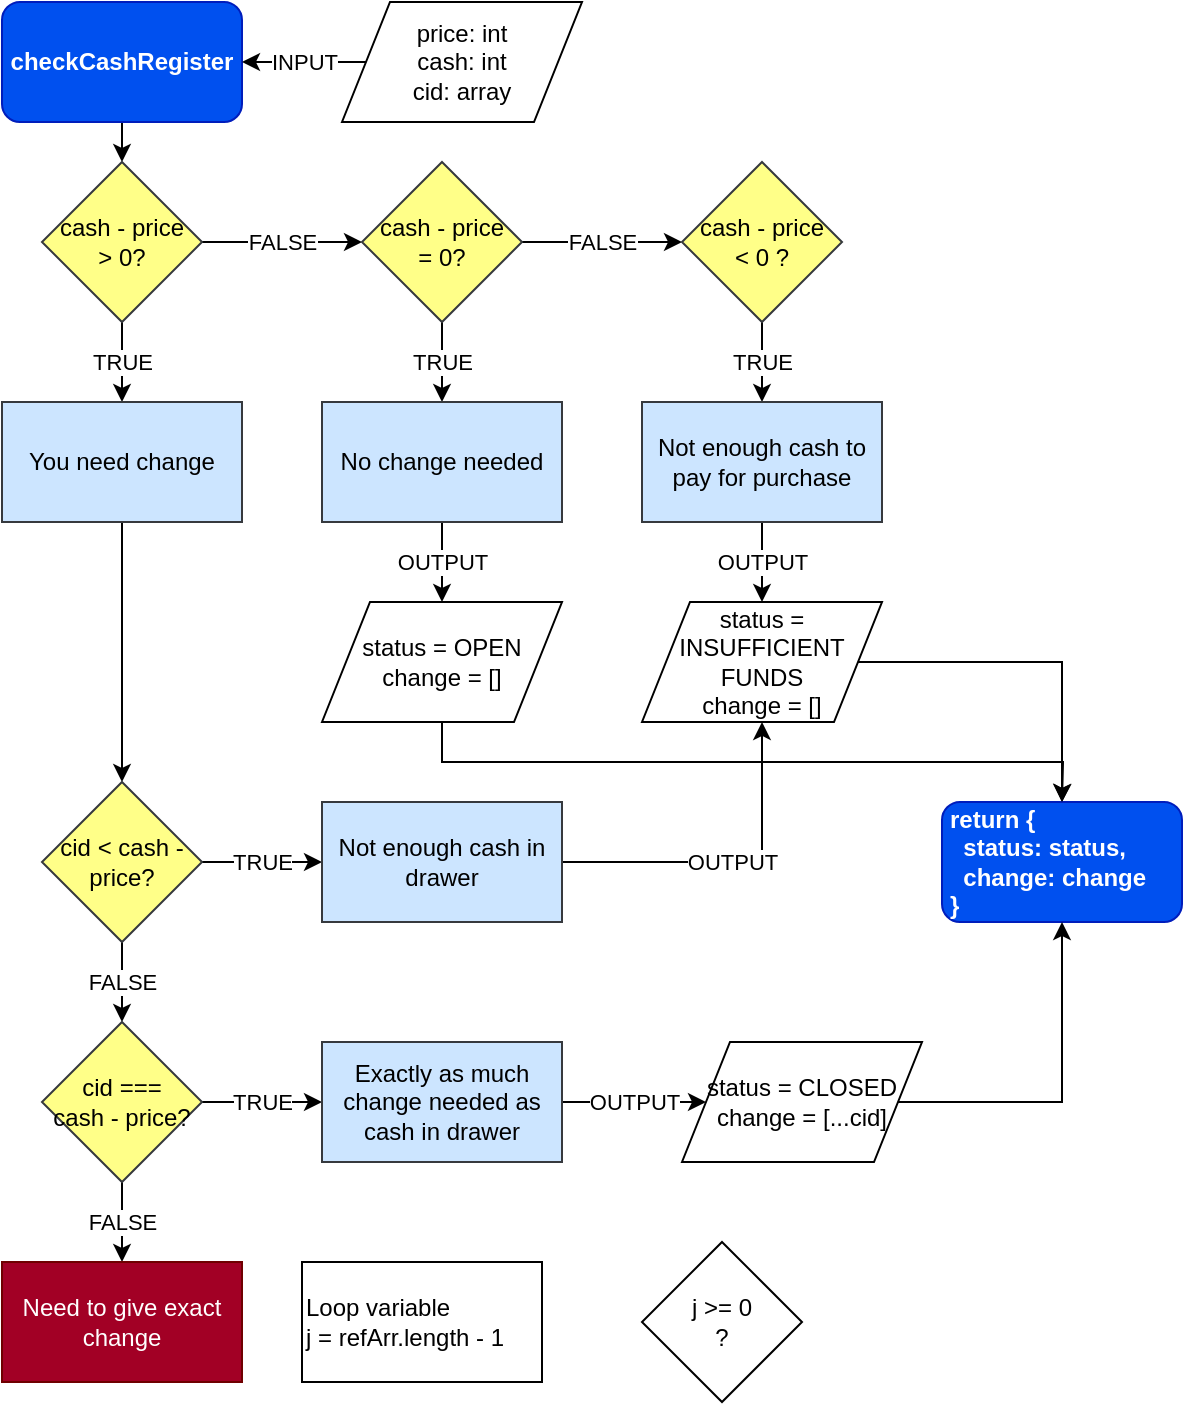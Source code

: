 <mxfile version="14.1.8" type="device"><diagram id="cLAM78d9UU4JnFHyNq7A" name="Page-1"><mxGraphModel dx="1022" dy="506" grid="1" gridSize="10" guides="1" tooltips="1" connect="1" arrows="1" fold="1" page="1" pageScale="1" pageWidth="1100" pageHeight="850" math="0" shadow="0"><root><mxCell id="0"/><mxCell id="1" parent="0"/><mxCell id="52iobMlAeddLV5yMMe-r-6" style="edgeStyle=orthogonalEdgeStyle;rounded=0;orthogonalLoop=1;jettySize=auto;html=1;exitX=0.5;exitY=1;exitDx=0;exitDy=0;entryX=0.5;entryY=0;entryDx=0;entryDy=0;" parent="1" source="52iobMlAeddLV5yMMe-r-1" target="52iobMlAeddLV5yMMe-r-4" edge="1"><mxGeometry relative="1" as="geometry"/></mxCell><mxCell id="52iobMlAeddLV5yMMe-r-1" value="checkCashRegister" style="rounded=1;whiteSpace=wrap;html=1;fillColor=#0050ef;strokeColor=#001DBC;fontColor=#ffffff;fontStyle=1" parent="1" vertex="1"><mxGeometry x="20" y="20" width="120" height="60" as="geometry"/></mxCell><mxCell id="52iobMlAeddLV5yMMe-r-3" value="INPUT" style="edgeStyle=orthogonalEdgeStyle;rounded=0;orthogonalLoop=1;jettySize=auto;html=1;exitX=0;exitY=0.5;exitDx=0;exitDy=0;" parent="1" source="52iobMlAeddLV5yMMe-r-2" target="52iobMlAeddLV5yMMe-r-1" edge="1"><mxGeometry relative="1" as="geometry"/></mxCell><mxCell id="52iobMlAeddLV5yMMe-r-2" value="price: int&lt;br&gt;cash: int&lt;br&gt;cid: array" style="shape=parallelogram;perimeter=parallelogramPerimeter;whiteSpace=wrap;html=1;" parent="1" vertex="1"><mxGeometry x="190" y="20" width="120" height="60" as="geometry"/></mxCell><mxCell id="52iobMlAeddLV5yMMe-r-8" value="TRUE" style="edgeStyle=orthogonalEdgeStyle;rounded=0;orthogonalLoop=1;jettySize=auto;html=1;exitX=0.5;exitY=1;exitDx=0;exitDy=0;entryX=0.5;entryY=0;entryDx=0;entryDy=0;" parent="1" source="52iobMlAeddLV5yMMe-r-4" target="52iobMlAeddLV5yMMe-r-7" edge="1"><mxGeometry relative="1" as="geometry"/></mxCell><mxCell id="52iobMlAeddLV5yMMe-r-12" value="FALSE" style="edgeStyle=orthogonalEdgeStyle;rounded=0;orthogonalLoop=1;jettySize=auto;html=1;exitX=1;exitY=0.5;exitDx=0;exitDy=0;entryX=0;entryY=0.5;entryDx=0;entryDy=0;" parent="1" source="52iobMlAeddLV5yMMe-r-4" target="52iobMlAeddLV5yMMe-r-10" edge="1"><mxGeometry relative="1" as="geometry"/></mxCell><mxCell id="52iobMlAeddLV5yMMe-r-4" value="cash - price&lt;br&gt;&amp;gt; 0?" style="rhombus;whiteSpace=wrap;html=1;fillColor=#ffff88;strokeColor=#36393d;" parent="1" vertex="1"><mxGeometry x="40" y="100" width="80" height="80" as="geometry"/></mxCell><mxCell id="52iobMlAeddLV5yMMe-r-23" style="edgeStyle=orthogonalEdgeStyle;rounded=0;orthogonalLoop=1;jettySize=auto;html=1;exitX=0.5;exitY=1;exitDx=0;exitDy=0;entryX=0.5;entryY=0;entryDx=0;entryDy=0;" parent="1" source="52iobMlAeddLV5yMMe-r-7" target="52iobMlAeddLV5yMMe-r-22" edge="1"><mxGeometry relative="1" as="geometry"/></mxCell><mxCell id="52iobMlAeddLV5yMMe-r-7" value="You need change" style="rounded=0;whiteSpace=wrap;html=1;fillColor=#cce5ff;strokeColor=#36393d;" parent="1" vertex="1"><mxGeometry x="20" y="220" width="120" height="60" as="geometry"/></mxCell><mxCell id="52iobMlAeddLV5yMMe-r-13" value="TRUE" style="edgeStyle=orthogonalEdgeStyle;rounded=0;orthogonalLoop=1;jettySize=auto;html=1;exitX=0.5;exitY=1;exitDx=0;exitDy=0;entryX=0.5;entryY=0;entryDx=0;entryDy=0;" parent="1" source="52iobMlAeddLV5yMMe-r-10" target="52iobMlAeddLV5yMMe-r-11" edge="1"><mxGeometry relative="1" as="geometry"/></mxCell><mxCell id="52iobMlAeddLV5yMMe-r-16" value="FALSE" style="edgeStyle=orthogonalEdgeStyle;rounded=0;orthogonalLoop=1;jettySize=auto;html=1;exitX=1;exitY=0.5;exitDx=0;exitDy=0;entryX=0;entryY=0.5;entryDx=0;entryDy=0;" parent="1" source="52iobMlAeddLV5yMMe-r-10" target="52iobMlAeddLV5yMMe-r-14" edge="1"><mxGeometry relative="1" as="geometry"/></mxCell><mxCell id="52iobMlAeddLV5yMMe-r-10" value="cash - price&lt;br&gt;= 0?" style="rhombus;whiteSpace=wrap;html=1;fillColor=#ffff88;strokeColor=#36393d;" parent="1" vertex="1"><mxGeometry x="200" y="100" width="80" height="80" as="geometry"/></mxCell><mxCell id="52iobMlAeddLV5yMMe-r-19" value="OUTPUT" style="edgeStyle=orthogonalEdgeStyle;rounded=0;orthogonalLoop=1;jettySize=auto;html=1;exitX=0.5;exitY=1;exitDx=0;exitDy=0;entryX=0.5;entryY=0;entryDx=0;entryDy=0;" parent="1" source="52iobMlAeddLV5yMMe-r-11" target="52iobMlAeddLV5yMMe-r-18" edge="1"><mxGeometry relative="1" as="geometry"/></mxCell><mxCell id="52iobMlAeddLV5yMMe-r-11" value="No change needed" style="rounded=0;whiteSpace=wrap;html=1;fillColor=#cce5ff;strokeColor=#36393d;" parent="1" vertex="1"><mxGeometry x="180" y="220" width="120" height="60" as="geometry"/></mxCell><mxCell id="52iobMlAeddLV5yMMe-r-17" value="TRUE" style="edgeStyle=orthogonalEdgeStyle;rounded=0;orthogonalLoop=1;jettySize=auto;html=1;exitX=0.5;exitY=1;exitDx=0;exitDy=0;entryX=0.5;entryY=0;entryDx=0;entryDy=0;" parent="1" source="52iobMlAeddLV5yMMe-r-14" target="52iobMlAeddLV5yMMe-r-15" edge="1"><mxGeometry relative="1" as="geometry"/></mxCell><mxCell id="52iobMlAeddLV5yMMe-r-14" value="cash - price&lt;br&gt;&amp;lt; 0 ?" style="rhombus;whiteSpace=wrap;html=1;fillColor=#ffff88;strokeColor=#36393d;" parent="1" vertex="1"><mxGeometry x="360" y="100" width="80" height="80" as="geometry"/></mxCell><mxCell id="Tu8uLzH1lG_qwKJVmujj-1" value="OUTPUT" style="edgeStyle=orthogonalEdgeStyle;rounded=0;orthogonalLoop=1;jettySize=auto;html=1;exitX=0.5;exitY=1;exitDx=0;exitDy=0;" parent="1" source="52iobMlAeddLV5yMMe-r-15" target="52iobMlAeddLV5yMMe-r-31" edge="1"><mxGeometry relative="1" as="geometry"/></mxCell><mxCell id="52iobMlAeddLV5yMMe-r-15" value="Not enough cash to pay for purchase" style="rounded=0;whiteSpace=wrap;html=1;fillColor=#cce5ff;strokeColor=#36393d;" parent="1" vertex="1"><mxGeometry x="340" y="220" width="120" height="60" as="geometry"/></mxCell><mxCell id="52iobMlAeddLV5yMMe-r-28" style="edgeStyle=orthogonalEdgeStyle;rounded=0;orthogonalLoop=1;jettySize=auto;html=1;exitX=0.5;exitY=1;exitDx=0;exitDy=0;" parent="1" source="52iobMlAeddLV5yMMe-r-18" edge="1"><mxGeometry relative="1" as="geometry"><mxPoint x="550" y="420" as="targetPoint"/></mxGeometry></mxCell><mxCell id="52iobMlAeddLV5yMMe-r-18" value="status = OPEN&lt;br&gt;change = []" style="shape=parallelogram;perimeter=parallelogramPerimeter;whiteSpace=wrap;html=1;align=center;labelPosition=center;verticalLabelPosition=middle;verticalAlign=middle;" parent="1" vertex="1"><mxGeometry x="180" y="320" width="120" height="60" as="geometry"/></mxCell><mxCell id="52iobMlAeddLV5yMMe-r-30" value="TRUE" style="edgeStyle=orthogonalEdgeStyle;rounded=0;orthogonalLoop=1;jettySize=auto;html=1;exitX=1;exitY=0.5;exitDx=0;exitDy=0;" parent="1" source="52iobMlAeddLV5yMMe-r-22" target="52iobMlAeddLV5yMMe-r-29" edge="1"><mxGeometry relative="1" as="geometry"/></mxCell><mxCell id="52iobMlAeddLV5yMMe-r-37" value="FALSE" style="edgeStyle=orthogonalEdgeStyle;rounded=0;orthogonalLoop=1;jettySize=auto;html=1;exitX=0.5;exitY=1;exitDx=0;exitDy=0;" parent="1" source="52iobMlAeddLV5yMMe-r-22" target="52iobMlAeddLV5yMMe-r-36" edge="1"><mxGeometry relative="1" as="geometry"/></mxCell><mxCell id="52iobMlAeddLV5yMMe-r-22" value="cid &amp;lt; cash - price?" style="rhombus;whiteSpace=wrap;html=1;align=center;fillColor=#ffff88;strokeColor=#36393d;" parent="1" vertex="1"><mxGeometry x="40" y="410" width="80" height="80" as="geometry"/></mxCell><mxCell id="52iobMlAeddLV5yMMe-r-26" value="return {&lt;br&gt;&amp;nbsp; status: status,&lt;br&gt;&amp;nbsp; change: change&lt;br&gt;}" style="rounded=1;whiteSpace=wrap;html=1;align=left;fillColor=#0050ef;strokeColor=#001DBC;fontColor=#ffffff;fontStyle=1;spacingLeft=2;" parent="1" vertex="1"><mxGeometry x="490" y="420" width="120" height="60" as="geometry"/></mxCell><mxCell id="52iobMlAeddLV5yMMe-r-46" value="OUTPUT" style="edgeStyle=orthogonalEdgeStyle;rounded=0;orthogonalLoop=1;jettySize=auto;html=1;exitX=1;exitY=0.5;exitDx=0;exitDy=0;" parent="1" source="52iobMlAeddLV5yMMe-r-29" target="52iobMlAeddLV5yMMe-r-31" edge="1"><mxGeometry relative="1" as="geometry"/></mxCell><mxCell id="52iobMlAeddLV5yMMe-r-29" value="Not enough cash in drawer" style="rounded=0;whiteSpace=wrap;html=1;align=center;fillColor=#cce5ff;strokeColor=#36393d;" parent="1" vertex="1"><mxGeometry x="180" y="420" width="120" height="60" as="geometry"/></mxCell><mxCell id="Tu8uLzH1lG_qwKJVmujj-2" style="edgeStyle=orthogonalEdgeStyle;rounded=0;orthogonalLoop=1;jettySize=auto;html=1;exitX=1;exitY=0.5;exitDx=0;exitDy=0;entryX=0.5;entryY=0;entryDx=0;entryDy=0;" parent="1" source="52iobMlAeddLV5yMMe-r-31" target="52iobMlAeddLV5yMMe-r-26" edge="1"><mxGeometry relative="1" as="geometry"/></mxCell><mxCell id="52iobMlAeddLV5yMMe-r-31" value="status = INSUFFICIENT FUNDS&lt;br&gt;change = []" style="shape=parallelogram;perimeter=parallelogramPerimeter;whiteSpace=wrap;html=1;align=center;labelPosition=center;verticalLabelPosition=middle;verticalAlign=middle;" parent="1" vertex="1"><mxGeometry x="340" y="320" width="120" height="60" as="geometry"/></mxCell><mxCell id="52iobMlAeddLV5yMMe-r-39" value="TRUE" style="edgeStyle=orthogonalEdgeStyle;rounded=0;orthogonalLoop=1;jettySize=auto;html=1;exitX=1;exitY=0.5;exitDx=0;exitDy=0;entryX=0;entryY=0.5;entryDx=0;entryDy=0;" parent="1" source="52iobMlAeddLV5yMMe-r-36" target="52iobMlAeddLV5yMMe-r-38" edge="1"><mxGeometry relative="1" as="geometry"/></mxCell><mxCell id="52iobMlAeddLV5yMMe-r-45" value="FALSE" style="edgeStyle=orthogonalEdgeStyle;rounded=0;orthogonalLoop=1;jettySize=auto;html=1;exitX=0.5;exitY=1;exitDx=0;exitDy=0;entryX=0.5;entryY=0;entryDx=0;entryDy=0;" parent="1" source="52iobMlAeddLV5yMMe-r-36" target="52iobMlAeddLV5yMMe-r-44" edge="1"><mxGeometry relative="1" as="geometry"/></mxCell><mxCell id="52iobMlAeddLV5yMMe-r-36" value="cid ===&lt;br&gt;cash - price?" style="rhombus;whiteSpace=wrap;html=1;align=center;fillColor=#ffff88;strokeColor=#36393d;" parent="1" vertex="1"><mxGeometry x="40" y="530" width="80" height="80" as="geometry"/></mxCell><mxCell id="52iobMlAeddLV5yMMe-r-42" value="OUTPUT" style="edgeStyle=orthogonalEdgeStyle;rounded=0;orthogonalLoop=1;jettySize=auto;html=1;exitX=1;exitY=0.5;exitDx=0;exitDy=0;entryX=0;entryY=0.5;entryDx=0;entryDy=0;" parent="1" source="52iobMlAeddLV5yMMe-r-38" target="52iobMlAeddLV5yMMe-r-41" edge="1"><mxGeometry relative="1" as="geometry"/></mxCell><mxCell id="52iobMlAeddLV5yMMe-r-38" value="Exactly as much change needed as cash in drawer" style="rounded=0;whiteSpace=wrap;html=1;align=center;fillColor=#cce5ff;strokeColor=#36393d;" parent="1" vertex="1"><mxGeometry x="180" y="540" width="120" height="60" as="geometry"/></mxCell><mxCell id="52iobMlAeddLV5yMMe-r-43" style="edgeStyle=orthogonalEdgeStyle;rounded=0;orthogonalLoop=1;jettySize=auto;html=1;exitX=1;exitY=0.5;exitDx=0;exitDy=0;entryX=0.5;entryY=1;entryDx=0;entryDy=0;" parent="1" source="52iobMlAeddLV5yMMe-r-41" target="52iobMlAeddLV5yMMe-r-26" edge="1"><mxGeometry relative="1" as="geometry"/></mxCell><mxCell id="52iobMlAeddLV5yMMe-r-41" value="status = CLOSED&lt;br&gt;change = [...cid]" style="shape=parallelogram;perimeter=parallelogramPerimeter;whiteSpace=wrap;html=1;align=center;labelPosition=center;verticalLabelPosition=middle;verticalAlign=middle;" parent="1" vertex="1"><mxGeometry x="360" y="540" width="120" height="60" as="geometry"/></mxCell><mxCell id="52iobMlAeddLV5yMMe-r-44" value="Need to give exact change" style="rounded=0;whiteSpace=wrap;html=1;align=center;fillColor=#a20025;strokeColor=#6F0000;fontColor=#ffffff;" parent="1" vertex="1"><mxGeometry x="20" y="650" width="120" height="60" as="geometry"/></mxCell><mxCell id="52iobMlAeddLV5yMMe-r-48" value="Loop variable&lt;br&gt;j = refArr.length - 1" style="rounded=0;whiteSpace=wrap;html=1;align=left;" parent="1" vertex="1"><mxGeometry x="170" y="650" width="120" height="60" as="geometry"/></mxCell><mxCell id="52iobMlAeddLV5yMMe-r-49" value="j &amp;gt;= 0&lt;br&gt;?" style="rhombus;whiteSpace=wrap;html=1;align=center;" parent="1" vertex="1"><mxGeometry x="340" y="640" width="80" height="80" as="geometry"/></mxCell></root></mxGraphModel></diagram></mxfile>